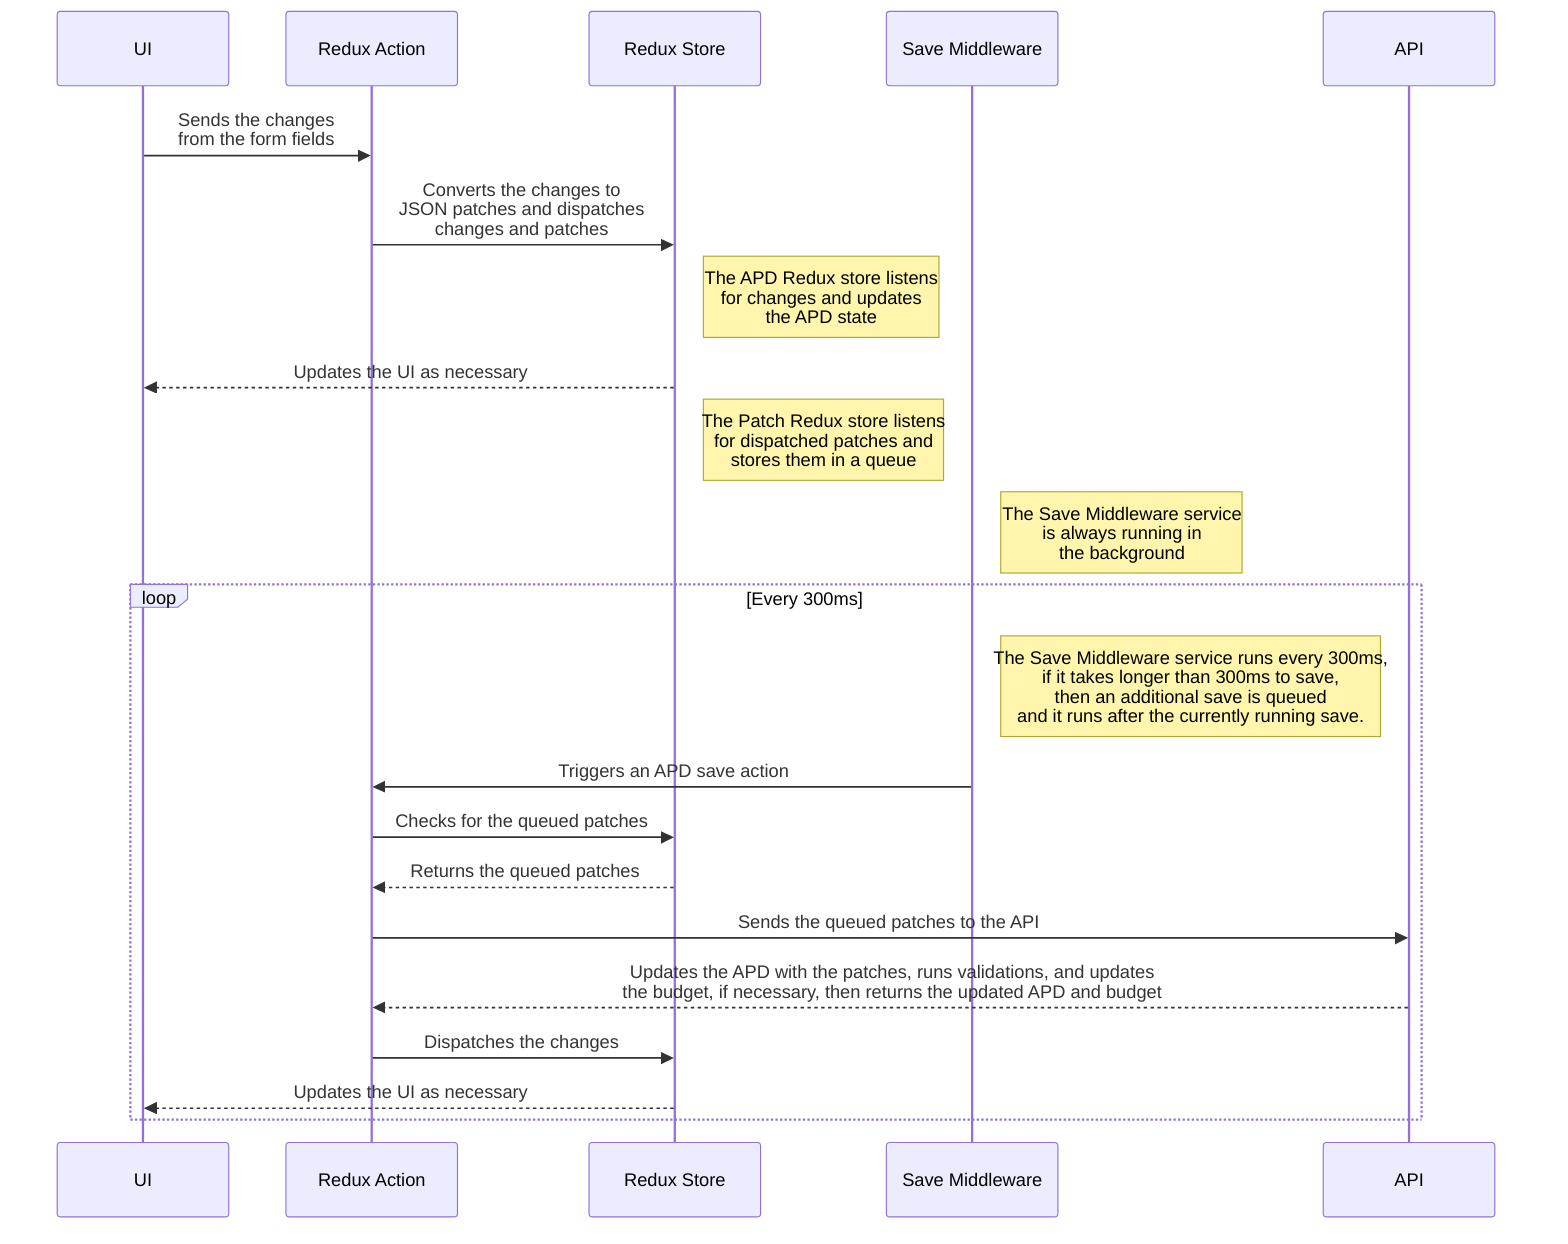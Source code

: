 sequenceDiagram
  %% @outputScale(5)
  participant UI
  participant Redux Action
  participant Redux Store
  participant Save Middleware
  participant API

  UI->>Redux Action: Sends the changes <br/>from the form fields
  Redux Action->>Redux Store: Converts the changes to <br/>JSON patches and dispatches <br/>changes and patches
  Note right of Redux Store: The APD Redux store listens <br/>for changes and updates <br/>the APD state
  Redux Store-->>UI: Updates the UI as necessary
  Note right of Redux Store: The Patch Redux store listens <br/>for dispatched patches and <br/>stores them in a queue
  
  Note right of Save Middleware: The Save Middleware service <br/>is always running in <br/>the background
  loop Every 300ms
    Note right of Save Middleware: The Save Middleware service runs every 300ms, <br/>if it takes longer than 300ms to save, <br/>then an additional save is queued <br/>and it runs after the currently running save.
    Save Middleware->>Redux Action: Triggers an APD save action
    Redux Action->>Redux Store: Checks for the queued patches
    Redux Store-->>Redux Action: Returns the queued patches
    Redux Action->>API: Sends the queued patches to the API
    API-->>Redux Action: Updates the APD with the patches, runs validations, and updates <br/>the budget, if necessary, then returns the updated APD and budget
    Redux Action->>Redux Store: Dispatches the changes
    Redux Store-->>UI: Updates the UI as necessary
  end